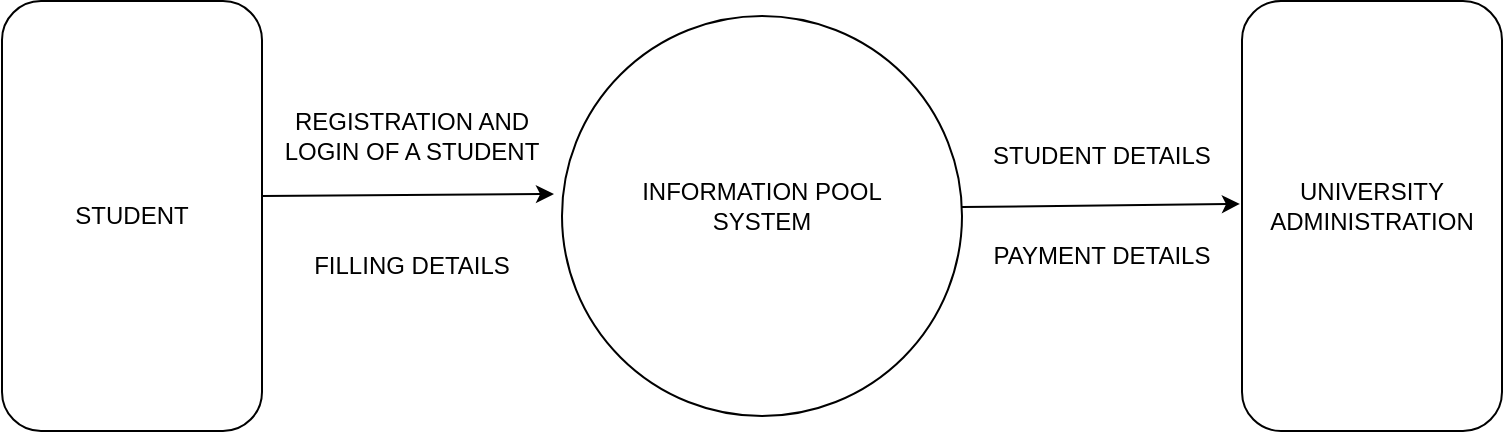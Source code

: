 <mxfile version="13.6.4" type="github"><diagram id="o5aov8tU-U-7AFI8ZD76" name="Page-1"><mxGraphModel dx="816" dy="472" grid="1" gridSize="10" guides="1" tooltips="1" connect="1" arrows="1" fold="1" page="1" pageScale="1" pageWidth="850" pageHeight="1100" math="0" shadow="0"><root><mxCell id="0"/><mxCell id="1" parent="0"/><mxCell id="qgkOYV8iWlDWO0CXt4Uo-1" value="" style="ellipse;whiteSpace=wrap;html=1;aspect=fixed;" vertex="1" parent="1"><mxGeometry x="310" y="130" width="200" height="200" as="geometry"/></mxCell><mxCell id="qgkOYV8iWlDWO0CXt4Uo-3" value="" style="rounded=1;whiteSpace=wrap;html=1;direction=south;" vertex="1" parent="1"><mxGeometry x="30" y="122.5" width="130" height="215" as="geometry"/></mxCell><mxCell id="qgkOYV8iWlDWO0CXt4Uo-4" value="" style="rounded=1;whiteSpace=wrap;html=1;direction=south;" vertex="1" parent="1"><mxGeometry x="650" y="122.5" width="130" height="215" as="geometry"/></mxCell><mxCell id="qgkOYV8iWlDWO0CXt4Uo-6" value="STUDENT" style="text;html=1;strokeColor=none;fillColor=none;align=center;verticalAlign=middle;whiteSpace=wrap;rounded=0;" vertex="1" parent="1"><mxGeometry x="30" y="165" width="130" height="130" as="geometry"/></mxCell><mxCell id="qgkOYV8iWlDWO0CXt4Uo-7" value="UNIVERSITY ADMINISTRATION" style="text;html=1;strokeColor=none;fillColor=none;align=center;verticalAlign=middle;whiteSpace=wrap;rounded=0;" vertex="1" parent="1"><mxGeometry x="680" y="200" width="70" height="50" as="geometry"/></mxCell><mxCell id="qgkOYV8iWlDWO0CXt4Uo-8" value="INFORMATION POOL SYSTEM" style="text;html=1;strokeColor=none;fillColor=none;align=center;verticalAlign=middle;whiteSpace=wrap;rounded=0;" vertex="1" parent="1"><mxGeometry x="330" y="180" width="160" height="90" as="geometry"/></mxCell><mxCell id="qgkOYV8iWlDWO0CXt4Uo-10" value="" style="endArrow=classic;html=1;entryX=-0.02;entryY=0.445;entryDx=0;entryDy=0;entryPerimeter=0;" edge="1" parent="1" target="qgkOYV8iWlDWO0CXt4Uo-1"><mxGeometry width="50" height="50" relative="1" as="geometry"><mxPoint x="160" y="220" as="sourcePoint"/><mxPoint x="210" y="170" as="targetPoint"/></mxGeometry></mxCell><mxCell id="qgkOYV8iWlDWO0CXt4Uo-12" value="" style="endArrow=classic;html=1;entryX=0.472;entryY=1.008;entryDx=0;entryDy=0;entryPerimeter=0;" edge="1" parent="1" target="qgkOYV8iWlDWO0CXt4Uo-4"><mxGeometry width="50" height="50" relative="1" as="geometry"><mxPoint x="510" y="225.5" as="sourcePoint"/><mxPoint x="640" y="225" as="targetPoint"/></mxGeometry></mxCell><mxCell id="qgkOYV8iWlDWO0CXt4Uo-13" value="REGISTRATION AND LOGIN OF A STUDENT" style="text;html=1;strokeColor=none;fillColor=none;align=center;verticalAlign=middle;whiteSpace=wrap;rounded=0;" vertex="1" parent="1"><mxGeometry x="160" y="150" width="150" height="80" as="geometry"/></mxCell><mxCell id="qgkOYV8iWlDWO0CXt4Uo-15" value="STUDENT DETAILS" style="text;html=1;strokeColor=none;fillColor=none;align=center;verticalAlign=middle;whiteSpace=wrap;rounded=0;" vertex="1" parent="1"><mxGeometry x="510" y="165" width="140" height="70" as="geometry"/></mxCell><mxCell id="qgkOYV8iWlDWO0CXt4Uo-16" value="FILLING DETAILS" style="text;html=1;strokeColor=none;fillColor=none;align=center;verticalAlign=middle;whiteSpace=wrap;rounded=0;" vertex="1" parent="1"><mxGeometry x="165" y="200" width="140" height="110" as="geometry"/></mxCell><mxCell id="qgkOYV8iWlDWO0CXt4Uo-17" value="PAYMENT DETAILS" style="text;html=1;strokeColor=none;fillColor=none;align=center;verticalAlign=middle;whiteSpace=wrap;rounded=0;" vertex="1" parent="1"><mxGeometry x="505" y="205" width="150" height="90" as="geometry"/></mxCell></root></mxGraphModel></diagram></mxfile>